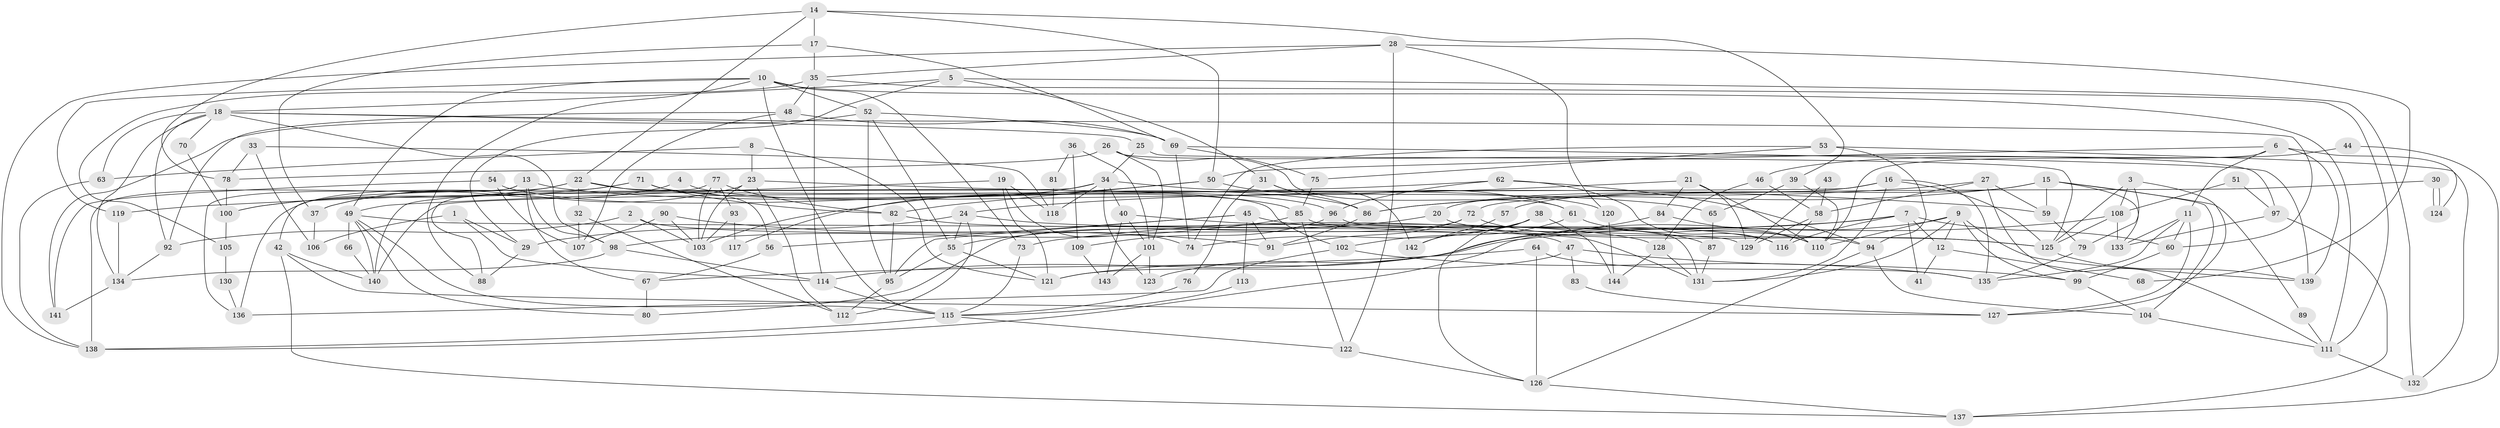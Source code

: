 // coarse degree distribution, {5: 0.17894736842105263, 7: 0.10526315789473684, 6: 0.16842105263157894, 4: 0.22105263157894736, 3: 0.18947368421052632, 10: 0.021052631578947368, 9: 0.031578947368421054, 8: 0.021052631578947368, 2: 0.06315789473684211}
// Generated by graph-tools (version 1.1) at 2025/41/03/06/25 10:41:58]
// undirected, 144 vertices, 288 edges
graph export_dot {
graph [start="1"]
  node [color=gray90,style=filled];
  1;
  2;
  3;
  4;
  5;
  6;
  7;
  8;
  9;
  10;
  11;
  12;
  13;
  14;
  15;
  16;
  17;
  18;
  19;
  20;
  21;
  22;
  23;
  24;
  25;
  26;
  27;
  28;
  29;
  30;
  31;
  32;
  33;
  34;
  35;
  36;
  37;
  38;
  39;
  40;
  41;
  42;
  43;
  44;
  45;
  46;
  47;
  48;
  49;
  50;
  51;
  52;
  53;
  54;
  55;
  56;
  57;
  58;
  59;
  60;
  61;
  62;
  63;
  64;
  65;
  66;
  67;
  68;
  69;
  70;
  71;
  72;
  73;
  74;
  75;
  76;
  77;
  78;
  79;
  80;
  81;
  82;
  83;
  84;
  85;
  86;
  87;
  88;
  89;
  90;
  91;
  92;
  93;
  94;
  95;
  96;
  97;
  98;
  99;
  100;
  101;
  102;
  103;
  104;
  105;
  106;
  107;
  108;
  109;
  110;
  111;
  112;
  113;
  114;
  115;
  116;
  117;
  118;
  119;
  120;
  121;
  122;
  123;
  124;
  125;
  126;
  127;
  128;
  129;
  130;
  131;
  132;
  133;
  134;
  135;
  136;
  137;
  138;
  139;
  140;
  141;
  142;
  143;
  144;
  1 -- 114;
  1 -- 29;
  1 -- 106;
  2 -- 131;
  2 -- 103;
  2 -- 92;
  3 -- 108;
  3 -- 125;
  3 -- 79;
  3 -- 127;
  4 -- 37;
  4 -- 96;
  5 -- 132;
  5 -- 18;
  5 -- 29;
  5 -- 31;
  6 -- 11;
  6 -- 50;
  6 -- 110;
  6 -- 124;
  6 -- 139;
  7 -- 121;
  7 -- 60;
  7 -- 12;
  7 -- 41;
  7 -- 73;
  7 -- 116;
  8 -- 121;
  8 -- 63;
  8 -- 23;
  9 -- 99;
  9 -- 138;
  9 -- 12;
  9 -- 110;
  9 -- 131;
  9 -- 139;
  10 -- 73;
  10 -- 49;
  10 -- 52;
  10 -- 88;
  10 -- 111;
  10 -- 115;
  10 -- 119;
  11 -- 127;
  11 -- 133;
  11 -- 60;
  11 -- 135;
  12 -- 41;
  12 -- 68;
  13 -- 98;
  13 -- 136;
  13 -- 65;
  13 -- 67;
  13 -- 138;
  14 -- 17;
  14 -- 22;
  14 -- 39;
  14 -- 50;
  14 -- 78;
  15 -- 133;
  15 -- 104;
  15 -- 57;
  15 -- 59;
  15 -- 86;
  15 -- 89;
  16 -- 135;
  16 -- 125;
  16 -- 20;
  16 -- 131;
  16 -- 140;
  17 -- 35;
  17 -- 37;
  17 -- 69;
  18 -- 92;
  18 -- 134;
  18 -- 25;
  18 -- 60;
  18 -- 63;
  18 -- 70;
  18 -- 98;
  19 -- 74;
  19 -- 49;
  19 -- 118;
  19 -- 121;
  20 -- 55;
  20 -- 125;
  21 -- 24;
  21 -- 110;
  21 -- 84;
  21 -- 129;
  22 -- 32;
  22 -- 56;
  22 -- 42;
  22 -- 100;
  22 -- 102;
  23 -- 103;
  23 -- 37;
  23 -- 59;
  23 -- 112;
  24 -- 112;
  24 -- 94;
  24 -- 29;
  24 -- 55;
  25 -- 125;
  25 -- 34;
  26 -- 78;
  26 -- 61;
  26 -- 97;
  26 -- 101;
  27 -- 59;
  27 -- 111;
  27 -- 58;
  27 -- 86;
  28 -- 122;
  28 -- 35;
  28 -- 68;
  28 -- 120;
  28 -- 138;
  29 -- 88;
  30 -- 124;
  30 -- 124;
  30 -- 72;
  31 -- 86;
  31 -- 76;
  31 -- 142;
  32 -- 112;
  32 -- 107;
  33 -- 78;
  33 -- 118;
  33 -- 106;
  34 -- 140;
  34 -- 40;
  34 -- 117;
  34 -- 118;
  34 -- 120;
  34 -- 123;
  35 -- 111;
  35 -- 48;
  35 -- 105;
  35 -- 114;
  36 -- 109;
  36 -- 101;
  36 -- 81;
  37 -- 106;
  38 -- 144;
  38 -- 126;
  38 -- 74;
  38 -- 142;
  39 -- 110;
  39 -- 65;
  40 -- 101;
  40 -- 47;
  40 -- 143;
  42 -- 140;
  42 -- 127;
  42 -- 137;
  43 -- 58;
  43 -- 129;
  44 -- 137;
  44 -- 46;
  45 -- 95;
  45 -- 116;
  45 -- 56;
  45 -- 91;
  45 -- 113;
  46 -- 58;
  46 -- 128;
  47 -- 121;
  47 -- 83;
  47 -- 99;
  48 -- 69;
  48 -- 92;
  48 -- 107;
  49 -- 80;
  49 -- 115;
  49 -- 66;
  49 -- 129;
  49 -- 140;
  50 -- 61;
  50 -- 82;
  50 -- 103;
  51 -- 108;
  51 -- 97;
  52 -- 69;
  52 -- 55;
  52 -- 95;
  52 -- 141;
  53 -- 74;
  53 -- 75;
  53 -- 94;
  53 -- 132;
  54 -- 86;
  54 -- 107;
  54 -- 141;
  55 -- 95;
  55 -- 121;
  56 -- 67;
  57 -- 142;
  58 -- 129;
  58 -- 116;
  59 -- 79;
  60 -- 99;
  61 -- 102;
  61 -- 110;
  62 -- 119;
  62 -- 116;
  62 -- 94;
  62 -- 96;
  63 -- 138;
  64 -- 135;
  64 -- 126;
  64 -- 67;
  65 -- 87;
  66 -- 140;
  67 -- 80;
  69 -- 139;
  69 -- 74;
  69 -- 75;
  70 -- 100;
  71 -- 82;
  71 -- 85;
  71 -- 100;
  71 -- 136;
  72 -- 87;
  72 -- 91;
  72 -- 80;
  73 -- 115;
  75 -- 85;
  76 -- 115;
  77 -- 88;
  77 -- 82;
  77 -- 93;
  77 -- 103;
  78 -- 100;
  79 -- 135;
  81 -- 118;
  82 -- 95;
  82 -- 128;
  83 -- 127;
  84 -- 110;
  84 -- 123;
  85 -- 98;
  85 -- 125;
  85 -- 122;
  86 -- 91;
  87 -- 131;
  89 -- 111;
  90 -- 91;
  90 -- 103;
  90 -- 107;
  92 -- 134;
  93 -- 103;
  93 -- 117;
  94 -- 104;
  94 -- 126;
  95 -- 112;
  96 -- 131;
  96 -- 109;
  97 -- 137;
  97 -- 133;
  98 -- 114;
  98 -- 134;
  99 -- 104;
  100 -- 105;
  101 -- 123;
  101 -- 143;
  102 -- 135;
  102 -- 136;
  104 -- 111;
  105 -- 130;
  108 -- 114;
  108 -- 125;
  108 -- 133;
  109 -- 143;
  111 -- 132;
  113 -- 115;
  114 -- 115;
  115 -- 138;
  115 -- 122;
  119 -- 134;
  120 -- 144;
  122 -- 126;
  125 -- 139;
  126 -- 137;
  128 -- 131;
  128 -- 144;
  130 -- 136;
  134 -- 141;
}
